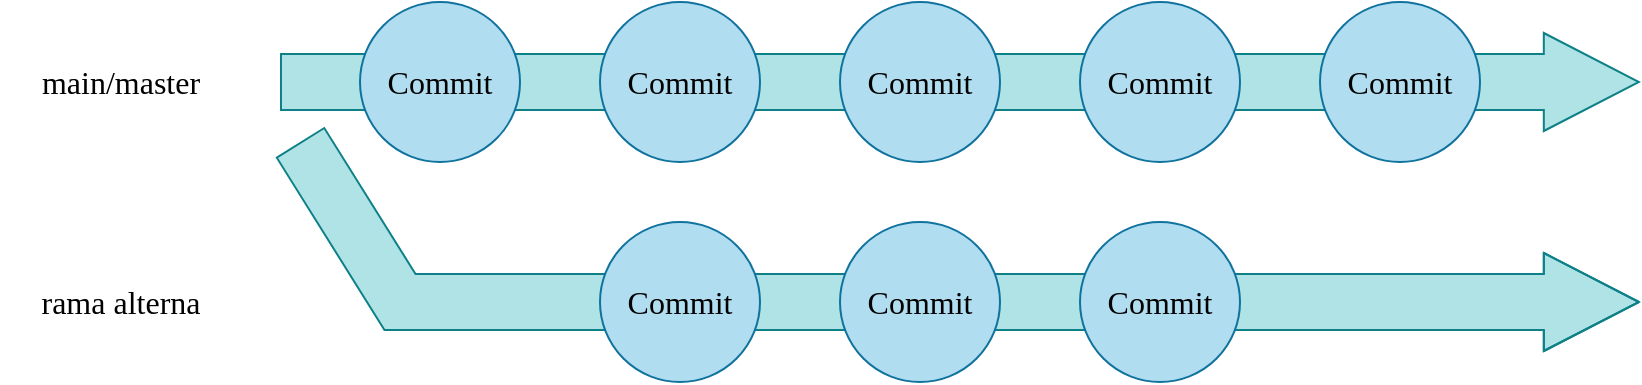 <mxfile version="18.0.0" type="device"><diagram id="zsL8kdgUsaUC7FuY70wu" name="Página-1"><mxGraphModel dx="1038" dy="589" grid="1" gridSize="10" guides="1" tooltips="1" connect="1" arrows="1" fold="1" page="1" pageScale="1" pageWidth="2336" pageHeight="1654" math="0" shadow="0"><root><mxCell id="0"/><mxCell id="1" parent="0"/><mxCell id="WKLQgG9oER4jhyLAObun-30" value="" style="shape=flexArrow;endArrow=classic;html=1;rounded=0;fontFamily=Verdana;fontSize=16;fontColor=#000000;width=28;endSize=15.53;fillColor=#b0e3e6;strokeColor=#0e8088;" edge="1" parent="1"><mxGeometry width="50" height="50" relative="1" as="geometry"><mxPoint x="170" y="150" as="sourcePoint"/><mxPoint x="840" y="230" as="targetPoint"/><Array as="points"><mxPoint x="220" y="230"/></Array></mxGeometry></mxCell><mxCell id="WKLQgG9oER4jhyLAObun-29" value="" style="shape=flexArrow;endArrow=classic;html=1;rounded=0;fontFamily=Verdana;fontSize=16;fontColor=#000000;width=28;endSize=15.53;fillColor=#b0e3e6;strokeColor=#0e8088;" edge="1" parent="1"><mxGeometry width="50" height="50" relative="1" as="geometry"><mxPoint x="160" y="120" as="sourcePoint"/><mxPoint x="840" y="120" as="targetPoint"/></mxGeometry></mxCell><mxCell id="WKLQgG9oER4jhyLAObun-24" value="Commit" style="ellipse;whiteSpace=wrap;html=1;aspect=fixed;fontFamily=Verdana;fontSize=16;strokeWidth=1;fillColor=#b1ddf0;strokeColor=#10739e;" vertex="1" parent="1"><mxGeometry x="200" y="80" width="80" height="80" as="geometry"/></mxCell><mxCell id="WKLQgG9oER4jhyLAObun-25" value="Commit" style="ellipse;whiteSpace=wrap;html=1;aspect=fixed;fontFamily=Verdana;fontSize=16;strokeWidth=1;fillColor=#b1ddf0;strokeColor=#10739e;" vertex="1" parent="1"><mxGeometry x="320" y="80" width="80" height="80" as="geometry"/></mxCell><mxCell id="WKLQgG9oER4jhyLAObun-26" value="Commit" style="ellipse;whiteSpace=wrap;html=1;aspect=fixed;fontFamily=Verdana;fontSize=16;strokeWidth=1;fillColor=#b1ddf0;strokeColor=#10739e;" vertex="1" parent="1"><mxGeometry x="440" y="80" width="80" height="80" as="geometry"/></mxCell><mxCell id="WKLQgG9oER4jhyLAObun-27" value="Commit" style="ellipse;whiteSpace=wrap;html=1;aspect=fixed;fontFamily=Verdana;fontSize=16;strokeWidth=1;fillColor=#b1ddf0;strokeColor=#10739e;" vertex="1" parent="1"><mxGeometry x="560" y="80" width="80" height="80" as="geometry"/></mxCell><mxCell id="WKLQgG9oER4jhyLAObun-28" value="Commit" style="ellipse;whiteSpace=wrap;html=1;aspect=fixed;fontFamily=Verdana;fontSize=16;strokeWidth=1;fillColor=#b1ddf0;strokeColor=#10739e;" vertex="1" parent="1"><mxGeometry x="680" y="80" width="80" height="80" as="geometry"/></mxCell><mxCell id="WKLQgG9oER4jhyLAObun-32" value="Commit" style="ellipse;whiteSpace=wrap;html=1;aspect=fixed;fontFamily=Verdana;fontSize=16;strokeWidth=1;fillColor=#b1ddf0;strokeColor=#10739e;" vertex="1" parent="1"><mxGeometry x="320" y="190" width="80" height="80" as="geometry"/></mxCell><mxCell id="WKLQgG9oER4jhyLAObun-33" value="Commit" style="ellipse;whiteSpace=wrap;html=1;aspect=fixed;fontFamily=Verdana;fontSize=16;strokeWidth=1;fillColor=#b1ddf0;strokeColor=#10739e;" vertex="1" parent="1"><mxGeometry x="440" y="190" width="80" height="80" as="geometry"/></mxCell><mxCell id="WKLQgG9oER4jhyLAObun-34" value="Commit" style="ellipse;whiteSpace=wrap;html=1;aspect=fixed;fontFamily=Verdana;fontSize=16;strokeWidth=1;fillColor=#b1ddf0;strokeColor=#10739e;" vertex="1" parent="1"><mxGeometry x="560" y="190" width="80" height="80" as="geometry"/></mxCell><mxCell id="WKLQgG9oER4jhyLAObun-38" value="main/master" style="text;html=1;align=center;verticalAlign=middle;resizable=0;points=[];autosize=1;strokeColor=none;fillColor=none;fontSize=16;fontFamily=Verdana;fontColor=#000000;" vertex="1" parent="1"><mxGeometry x="20" y="110" width="120" height="20" as="geometry"/></mxCell><mxCell id="WKLQgG9oER4jhyLAObun-40" value="rama alterna" style="text;html=1;align=center;verticalAlign=middle;resizable=0;points=[];autosize=1;strokeColor=none;fillColor=none;fontSize=16;fontFamily=Verdana;fontColor=#000000;" vertex="1" parent="1"><mxGeometry x="20" y="220" width="120" height="20" as="geometry"/></mxCell></root></mxGraphModel></diagram></mxfile>